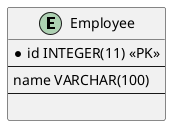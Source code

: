 @startuml
entity Employee{
    * id INTEGER(11) <<PK>>
    --
    name VARCHAR(100)
    --
    
}
@enduml
